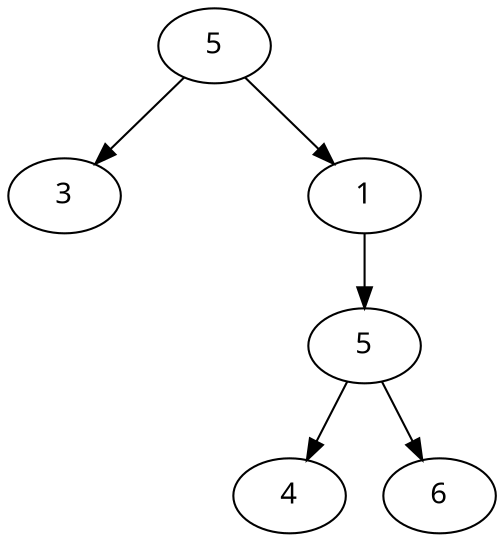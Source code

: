 digraph arbre {
    node [fontname="Courrier"];
    0 [label="3"];
    1 [label="5"];
    2 [label="2" style="invis"];
    3 [label="1"];
    4 [label="4"];
    5 [label="5"];
    6 [label="6"];

    1 -> 0;
    1 -> 3;

    3 -> 5;

    {
        edge [style=invis];
        1 -> 2;
    }

    5 -> 4;
    5 -> 6;
}
